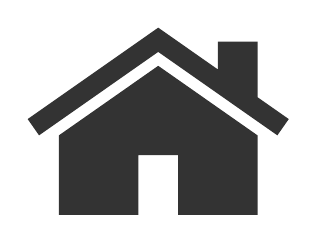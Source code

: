 ﻿% https://tex.stackexchange.com/questions/216196/
% Mark Wibrow
\begin{tikzpicture}[scale=1]

\tikzset{pics/home/.style={
  code={
%
\fill [x=1ex/6, y=1ex/6]
  (-1, 3) -- (-1, 0) -- (-5, 0) -- (-5, 4) -- (0,4+5*tan 35) --
  ( 5, 4) -- ( 5, 0) -- ( 1, 0) -- ( 1, 3) -- cycle  
  (-6, 4) -- (0, 4+6*tan 35) -- 
  ( 6, 4) -- (6+sin 35, 4+cos 35) -- 
  ( 5, 4+1*tan 35+sec 35) -- 
  ( 5, 4+5*tan 35+sec 35) -- 
  ( 3, 4+5*tan 35+sec 35) -- 
  ( 3, 4+3*tan 35+sec 35) -- 
  ( 0, 4+6*tan 35+sec 35) -- 
  (-6-sin 35, 4+cos 35) -- cycle;
%
  }
}}

    \pic[scale=10,black!80]{home};

\end{tikzpicture}
